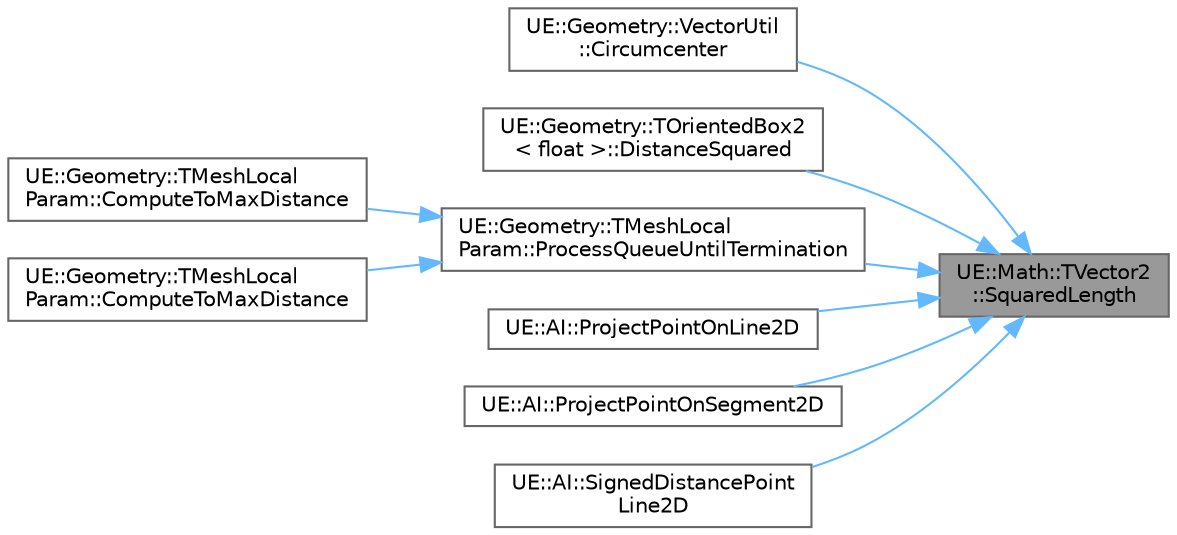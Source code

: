 digraph "UE::Math::TVector2::SquaredLength"
{
 // INTERACTIVE_SVG=YES
 // LATEX_PDF_SIZE
  bgcolor="transparent";
  edge [fontname=Helvetica,fontsize=10,labelfontname=Helvetica,labelfontsize=10];
  node [fontname=Helvetica,fontsize=10,shape=box,height=0.2,width=0.4];
  rankdir="RL";
  Node1 [id="Node000001",label="UE::Math::TVector2\l::SquaredLength",height=0.2,width=0.4,color="gray40", fillcolor="grey60", style="filled", fontcolor="black",tooltip="Get the squared length of this vector."];
  Node1 -> Node2 [id="edge1_Node000001_Node000002",dir="back",color="steelblue1",style="solid",tooltip=" "];
  Node2 [id="Node000002",label="UE::Geometry::VectorUtil\l::Circumcenter",height=0.2,width=0.4,color="grey40", fillcolor="white", style="filled",URL="$d9/dcb/namespaceUE_1_1Geometry_1_1VectorUtil.html#acbde9276e9c1695114bfa3d37b42dbba",tooltip=" "];
  Node1 -> Node3 [id="edge2_Node000001_Node000003",dir="back",color="steelblue1",style="solid",tooltip=" "];
  Node3 [id="Node000003",label="UE::Geometry::TOrientedBox2\l\< float \>::DistanceSquared",height=0.2,width=0.4,color="grey40", fillcolor="white", style="filled",URL="$dc/db8/structUE_1_1Geometry_1_1TOrientedBox2.html#a9ffa1adbd6d9f8e09f1c6cd6e7bf79d3",tooltip=" "];
  Node1 -> Node4 [id="edge3_Node000001_Node000004",dir="back",color="steelblue1",style="solid",tooltip=" "];
  Node4 [id="Node000004",label="UE::Geometry::TMeshLocal\lParam::ProcessQueueUntilTermination",height=0.2,width=0.4,color="grey40", fillcolor="white", style="filled",URL="$d5/d59/classUE_1_1Geometry_1_1TMeshLocalParam.html#a664b26e273fe40365b26dce5b1a14c14",tooltip=" "];
  Node4 -> Node5 [id="edge4_Node000004_Node000005",dir="back",color="steelblue1",style="solid",tooltip=" "];
  Node5 [id="Node000005",label="UE::Geometry::TMeshLocal\lParam::ComputeToMaxDistance",height=0.2,width=0.4,color="grey40", fillcolor="white", style="filled",URL="$d5/d59/classUE_1_1Geometry_1_1TMeshLocalParam.html#ad59b395920c4e642299d3e349b527af9",tooltip="Computes UVs outwards from seed frame/nbrs to all points that are less/equal to ComputeToMaxDistance ..."];
  Node4 -> Node6 [id="edge5_Node000004_Node000006",dir="back",color="steelblue1",style="solid",tooltip=" "];
  Node6 [id="Node000006",label="UE::Geometry::TMeshLocal\lParam::ComputeToMaxDistance",height=0.2,width=0.4,color="grey40", fillcolor="white", style="filled",URL="$d5/d59/classUE_1_1Geometry_1_1TMeshLocalParam.html#ab75e38671f1943ee335cd4ef68e213a9",tooltip="Computes UVs outwards from seed vertex to all points that are less/equal to ComputeToMaxDistance from..."];
  Node1 -> Node7 [id="edge6_Node000001_Node000007",dir="back",color="steelblue1",style="solid",tooltip=" "];
  Node7 [id="Node000007",label="UE::AI::ProjectPointOnLine2D",height=0.2,width=0.4,color="grey40", fillcolor="white", style="filled",URL="$db/dfa/namespaceUE_1_1AI.html#a9f41ecfc1ccb7a79667293f8c31f5568",tooltip=" "];
  Node1 -> Node8 [id="edge7_Node000001_Node000008",dir="back",color="steelblue1",style="solid",tooltip=" "];
  Node8 [id="Node000008",label="UE::AI::ProjectPointOnSegment2D",height=0.2,width=0.4,color="grey40", fillcolor="white", style="filled",URL="$db/dfa/namespaceUE_1_1AI.html#aa1f7a39456f3bd19cd80e9ac2b8cba62",tooltip=" "];
  Node1 -> Node9 [id="edge8_Node000001_Node000009",dir="back",color="steelblue1",style="solid",tooltip=" "];
  Node9 [id="Node000009",label="UE::AI::SignedDistancePoint\lLine2D",height=0.2,width=0.4,color="grey40", fillcolor="white", style="filled",URL="$db/dfa/namespaceUE_1_1AI.html#a6fc448b43dd3b50123ea2f94a68d9327",tooltip=" "];
}
